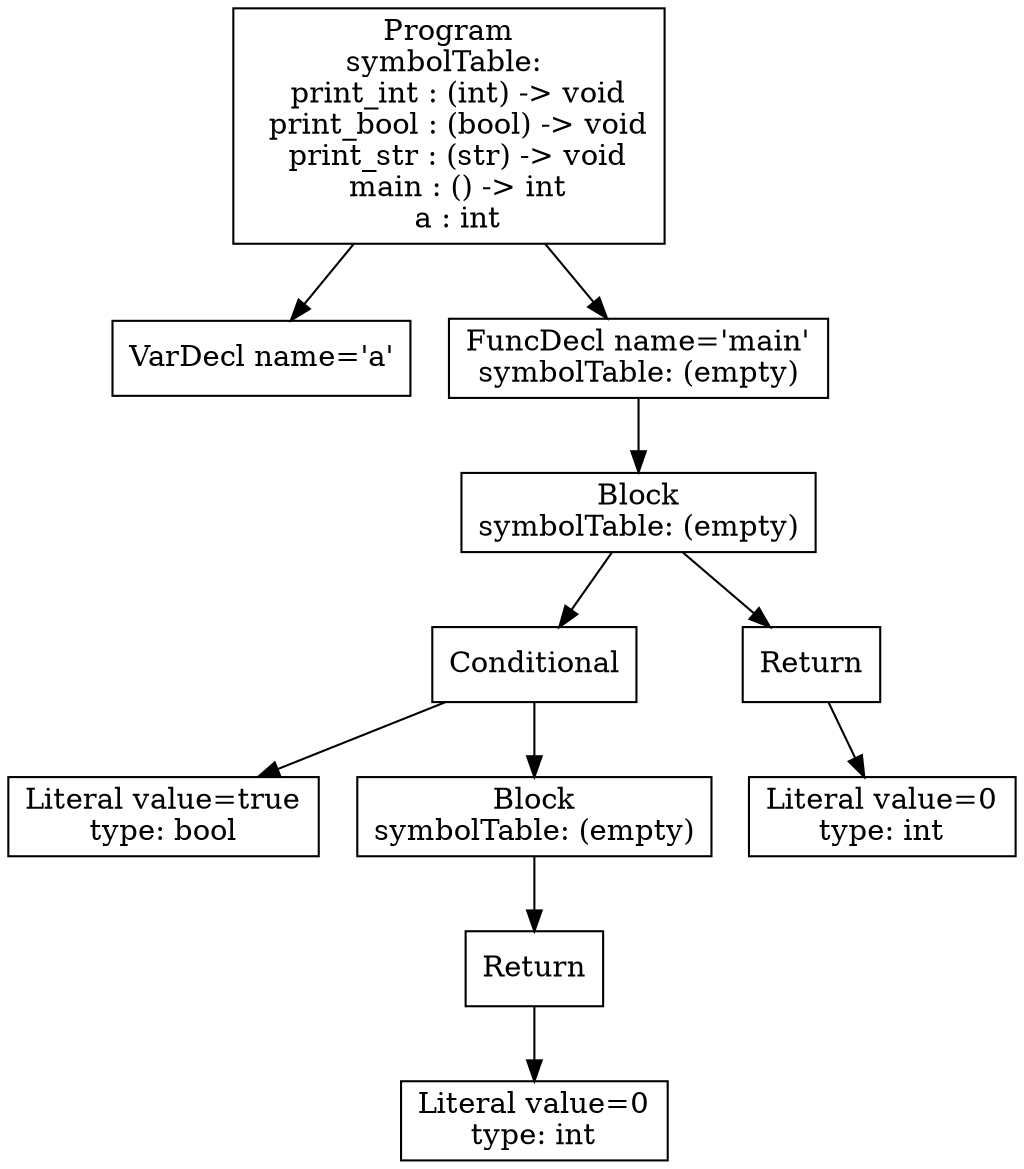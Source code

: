 digraph AST {
1 [shape=box, label="VarDecl name='a'"];
5 [shape=box, label="Literal value=true\ntype: bool"];
8 [shape=box, label="Literal value=0\ntype: int"];
7 [shape=box, label="Return"];
7 -> 8;
6 [shape=box, label="Block\nsymbolTable: (empty)"];
6 -> 7;
4 [shape=box, label="Conditional"];
4 -> 5;
4 -> 6;
10 [shape=box, label="Literal value=0\ntype: int"];
9 [shape=box, label="Return"];
9 -> 10;
3 [shape=box, label="Block\nsymbolTable: (empty)"];
3 -> 4;
3 -> 9;
2 [shape=box, label="FuncDecl name='main'\nsymbolTable: (empty)"];
2 -> 3;
0 [shape=box, label="Program\nsymbolTable: \n  print_int : (int) -> void\n  print_bool : (bool) -> void\n  print_str : (str) -> void\n  main : () -> int\n  a : int"];
0 -> 1;
0 -> 2;
}
